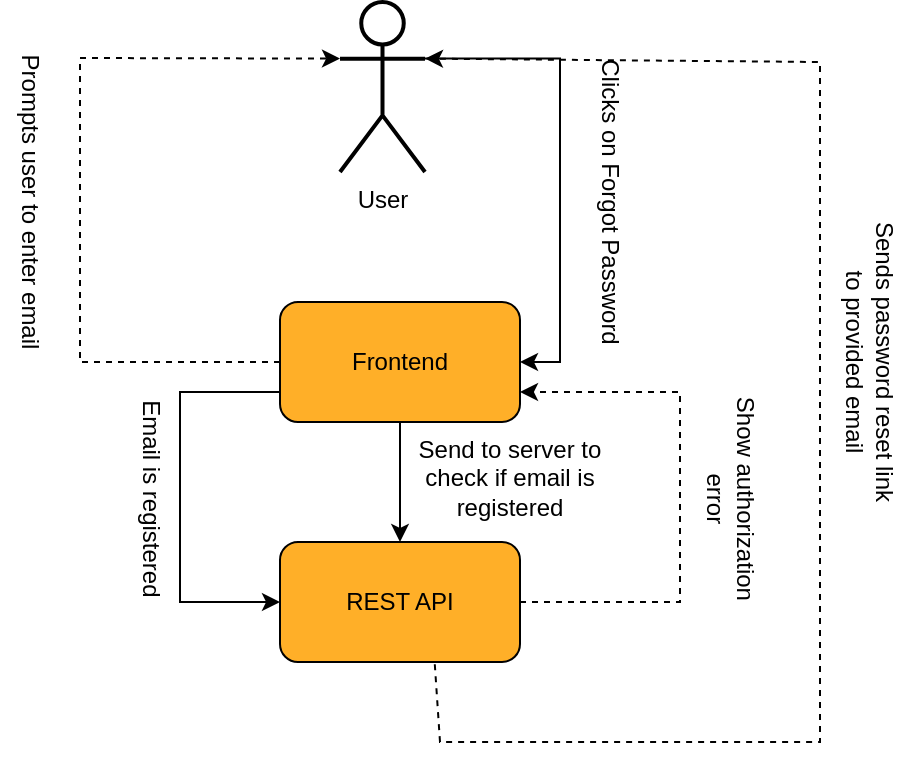 <mxfile version="16.4.3" type="device"><diagram id="evWbx-ntu8CltUnU8Pgz" name="Page-1"><mxGraphModel dx="668" dy="497" grid="1" gridSize="10" guides="1" tooltips="1" connect="1" arrows="1" fold="1" page="1" pageScale="1" pageWidth="850" pageHeight="1100" math="0" shadow="0"><root><mxCell id="0"/><mxCell id="1" parent="0"/><mxCell id="IhBic96z6p1cX9K8JUWs-4" value="" style="group;fontSize=12;" parent="1" vertex="1" connectable="0"><mxGeometry x="910" y="290" width="120" height="60" as="geometry"/></mxCell><mxCell id="IhBic96z6p1cX9K8JUWs-5" value="" style="rounded=1;whiteSpace=wrap;html=1;fillColor=#FFAF28;fontSize=12;" parent="IhBic96z6p1cX9K8JUWs-4" vertex="1"><mxGeometry width="120" height="60" as="geometry"/></mxCell><mxCell id="IhBic96z6p1cX9K8JUWs-6" value="&lt;font style=&quot;font-size: 12px;&quot;&gt;Frontend&lt;/font&gt;" style="text;html=1;strokeColor=none;fillColor=none;align=center;verticalAlign=middle;whiteSpace=wrap;rounded=0;fontSize=12;" parent="IhBic96z6p1cX9K8JUWs-4" vertex="1"><mxGeometry x="30" y="15" width="60" height="30" as="geometry"/></mxCell><mxCell id="IhBic96z6p1cX9K8JUWs-7" value="" style="group;fontSize=12;" parent="1" vertex="1" connectable="0"><mxGeometry x="910" y="410" width="120" height="60" as="geometry"/></mxCell><mxCell id="IhBic96z6p1cX9K8JUWs-8" value="" style="rounded=1;whiteSpace=wrap;html=1;fillColor=#FFAF28;fontSize=12;" parent="IhBic96z6p1cX9K8JUWs-7" vertex="1"><mxGeometry width="120" height="60" as="geometry"/></mxCell><mxCell id="IhBic96z6p1cX9K8JUWs-9" value="&lt;font style=&quot;font-size: 12px;&quot;&gt;REST API&lt;/font&gt;" style="text;html=1;strokeColor=none;fillColor=none;align=center;verticalAlign=middle;whiteSpace=wrap;rounded=0;fontSize=12;" parent="IhBic96z6p1cX9K8JUWs-7" vertex="1"><mxGeometry x="30" y="15" width="60" height="30" as="geometry"/></mxCell><mxCell id="5JNUqdtq2dGMS-nZHxKz-1" style="edgeStyle=orthogonalEdgeStyle;rounded=0;orthogonalLoop=1;jettySize=auto;html=1;exitX=1;exitY=0.333;exitDx=0;exitDy=0;exitPerimeter=0;entryX=1;entryY=0.5;entryDx=0;entryDy=0;" edge="1" parent="1" source="IhBic96z6p1cX9K8JUWs-12" target="IhBic96z6p1cX9K8JUWs-5"><mxGeometry relative="1" as="geometry"/></mxCell><mxCell id="IhBic96z6p1cX9K8JUWs-12" value="User" style="shape=umlActor;verticalLabelPosition=bottom;verticalAlign=top;html=1;outlineConnect=0;rounded=1;strokeWidth=2;fontSize=12;" parent="1" vertex="1"><mxGeometry x="940" y="140" width="42.5" height="85" as="geometry"/></mxCell><mxCell id="IhBic96z6p1cX9K8JUWs-15" value="&lt;span style=&quot;background-color: rgb(255 , 255 , 255) ; font-size: 12px&quot;&gt;Clicks on Forgot Password&lt;/span&gt;" style="text;html=1;strokeColor=none;fillColor=none;align=center;verticalAlign=middle;whiteSpace=wrap;rounded=0;fontSize=12;rotation=90;" parent="1" vertex="1"><mxGeometry x="1000" y="225" width="150" height="30" as="geometry"/></mxCell><mxCell id="IhBic96z6p1cX9K8JUWs-30" value="&lt;span style=&quot;background-color: rgb(255 , 255 , 255) ; font-size: 12px&quot;&gt;Prompts user to enter email&lt;/span&gt;" style="text;html=1;strokeColor=none;fillColor=none;align=center;verticalAlign=middle;whiteSpace=wrap;rounded=0;fontSize=12;rotation=90;" parent="1" vertex="1"><mxGeometry x="710" y="225" width="150" height="30" as="geometry"/></mxCell><mxCell id="IhBic96z6p1cX9K8JUWs-32" value="&lt;span style=&quot;background-color: rgb(255 , 255 , 255)&quot;&gt;Send to server to check if email is registered&lt;/span&gt;" style="text;html=1;strokeColor=none;fillColor=none;align=center;verticalAlign=middle;whiteSpace=wrap;rounded=0;fontSize=12;" parent="1" vertex="1"><mxGeometry x="970" y="363" width="110" height="30" as="geometry"/></mxCell><mxCell id="IhBic96z6p1cX9K8JUWs-33" value="&lt;span style=&quot;background-color: rgb(255 , 255 , 255)&quot;&gt;Email is registered&lt;/span&gt;" style="text;html=1;strokeColor=none;fillColor=none;align=center;verticalAlign=middle;whiteSpace=wrap;rounded=0;fontSize=12;rotation=90;" parent="1" vertex="1"><mxGeometry x="770" y="373.43" width="150" height="30" as="geometry"/></mxCell><mxCell id="5JNUqdtq2dGMS-nZHxKz-2" value="" style="endArrow=classic;html=1;rounded=0;strokeWidth=1;jumpSize=6;fontSize=12;dashed=1;exitX=0;exitY=0.5;exitDx=0;exitDy=0;entryX=0;entryY=0.333;entryDx=0;entryDy=0;entryPerimeter=0;" edge="1" parent="1" source="IhBic96z6p1cX9K8JUWs-5" target="IhBic96z6p1cX9K8JUWs-12"><mxGeometry width="50" height="50" relative="1" as="geometry"><mxPoint x="740" y="190" as="sourcePoint"/><mxPoint x="570" y="190" as="targetPoint"/><Array as="points"><mxPoint x="810" y="320"/><mxPoint x="810" y="168"/></Array></mxGeometry></mxCell><mxCell id="5JNUqdtq2dGMS-nZHxKz-3" style="edgeStyle=orthogonalEdgeStyle;rounded=0;orthogonalLoop=1;jettySize=auto;html=1;exitX=0.5;exitY=1;exitDx=0;exitDy=0;entryX=0.5;entryY=0;entryDx=0;entryDy=0;" edge="1" parent="1" source="IhBic96z6p1cX9K8JUWs-5" target="IhBic96z6p1cX9K8JUWs-8"><mxGeometry relative="1" as="geometry"/></mxCell><mxCell id="5JNUqdtq2dGMS-nZHxKz-4" style="edgeStyle=orthogonalEdgeStyle;rounded=0;orthogonalLoop=1;jettySize=auto;html=1;exitX=0;exitY=0.75;exitDx=0;exitDy=0;entryX=0;entryY=0.5;entryDx=0;entryDy=0;" edge="1" parent="1" source="IhBic96z6p1cX9K8JUWs-5" target="IhBic96z6p1cX9K8JUWs-8"><mxGeometry relative="1" as="geometry"><Array as="points"><mxPoint x="860" y="335"/><mxPoint x="860" y="440"/></Array></mxGeometry></mxCell><mxCell id="5JNUqdtq2dGMS-nZHxKz-6" value="" style="endArrow=classic;html=1;rounded=0;strokeWidth=1;jumpSize=6;fontSize=12;dashed=1;exitX=1;exitY=0.5;exitDx=0;exitDy=0;entryX=1;entryY=0.75;entryDx=0;entryDy=0;" edge="1" parent="1" source="IhBic96z6p1cX9K8JUWs-8" target="IhBic96z6p1cX9K8JUWs-5"><mxGeometry width="50" height="50" relative="1" as="geometry"><mxPoint x="1160" y="360" as="sourcePoint"/><mxPoint x="1020" y="350" as="targetPoint"/><Array as="points"><mxPoint x="1110" y="440"/><mxPoint x="1110" y="335"/></Array></mxGeometry></mxCell><mxCell id="IhBic96z6p1cX9K8JUWs-38" value="&lt;span style=&quot;background-color: rgb(255 , 255 , 255) ; font-size: 12px&quot;&gt;Show authorization error&lt;/span&gt;" style="text;html=1;strokeColor=none;fillColor=none;align=center;verticalAlign=middle;whiteSpace=wrap;rounded=0;fontSize=12;rotation=90;" parent="1" vertex="1"><mxGeometry x="1070" y="376.87" width="130" height="23.13" as="geometry"/></mxCell><mxCell id="IhBic96z6p1cX9K8JUWs-36" value="" style="endArrow=classic;html=1;rounded=0;strokeWidth=1;jumpSize=6;fontSize=12;dashed=1;exitX=0.645;exitY=1.019;exitDx=0;exitDy=0;exitPerimeter=0;entryX=1;entryY=0.333;entryDx=0;entryDy=0;entryPerimeter=0;" parent="1" edge="1" target="IhBic96z6p1cX9K8JUWs-12" source="IhBic96z6p1cX9K8JUWs-8"><mxGeometry width="50" height="50" relative="1" as="geometry"><mxPoint x="980" y="470" as="sourcePoint"/><mxPoint x="1180" y="160" as="targetPoint"/><Array as="points"><mxPoint x="990" y="510"/><mxPoint x="1180" y="510"/><mxPoint x="1180" y="170"/></Array></mxGeometry></mxCell><mxCell id="IhBic96z6p1cX9K8JUWs-37" value="&lt;span style=&quot;background-color: rgb(255 , 255 , 255) ; font-size: 12px&quot;&gt;Sends password reset link to provided email&lt;/span&gt;" style="text;html=1;strokeColor=none;fillColor=none;align=center;verticalAlign=middle;whiteSpace=wrap;rounded=0;fontSize=12;rotation=90;" parent="1" vertex="1"><mxGeometry x="1130" y="308.436" width="150" height="23.125" as="geometry"/></mxCell></root></mxGraphModel></diagram></mxfile>